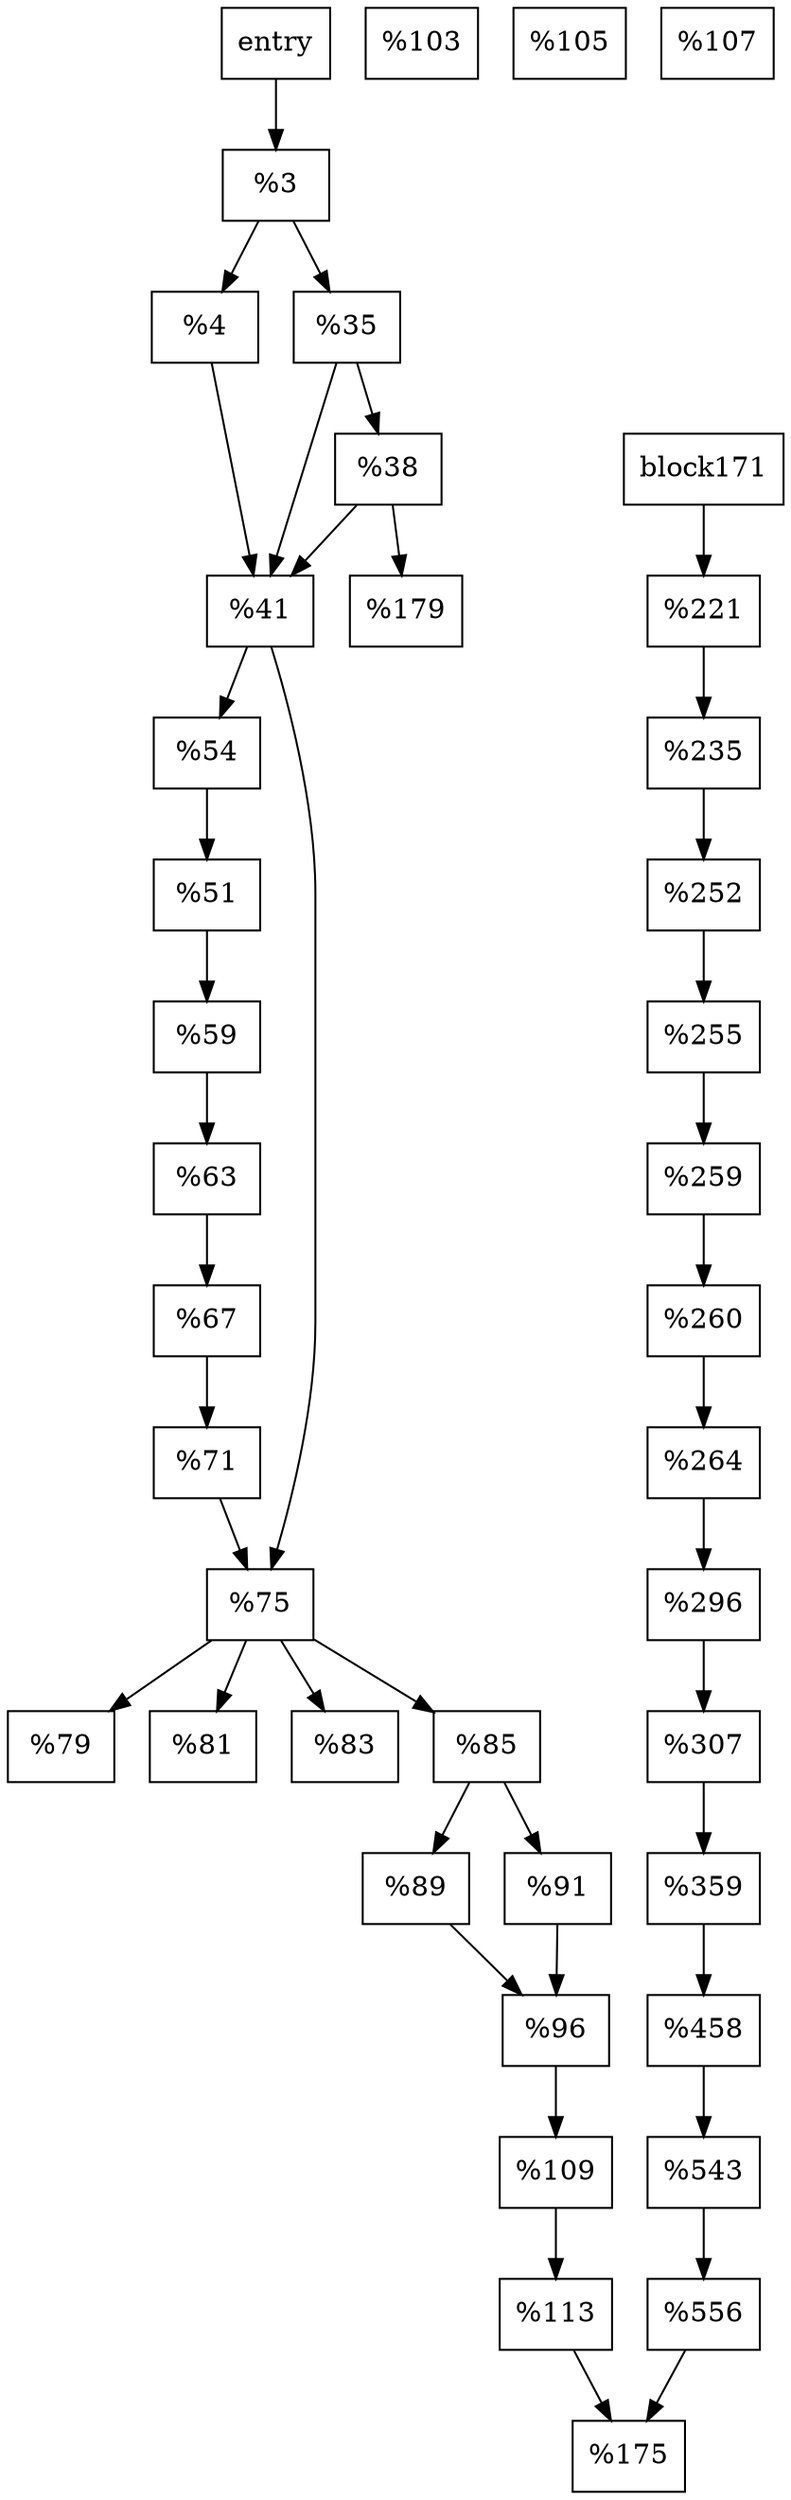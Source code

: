 digraph CFG {
    node [shape=box];

    // Nodes
    entry [label="entry"];
    block3 [label="%3"];
    block4 [label="%4"];
    block35 [label="%35"];
    block38 [label="%38"];
    block41 [label="%41"];
    block51 [label="%51"];
    block54 [label="%54"];
    block59 [label="%59"];
    block63 [label="%63"];
    block67 [label="%67"];
    block71 [label="%71"];
    block75 [label="%75"];
    block79 [label="%79"];
    block81 [label="%81"];
    block83 [label="%83"];
    block85 [label="%85"];
    block89 [label="%89"];
    block91 [label="%91"];
    block96 [label="%96"];
    block103 [label="%103"];
    block105 [label="%105"];
    block107 [label="%107"];
    block109 [label="%109"];
    block113 [label="%113"];
    block175 [label="%175"];
    block179 [label="%179"];
    block221 [label="%221"];
    block235 [label="%235"];
    block252 [label="%252"];
    block255 [label="%255"];
    block259 [label="%259"];
    block260 [label="%260"];
    block264 [label="%264"];
    block296 [label="%296"];
    block307 [label="%307"];
    block359 [label="%359"];
    block458 [label="%458"];
    block543 [label="%543"];
    block556 [label="%556"];
    
    // Edges
    entry -> block3;
    block3 -> block4;
    block3 -> block35;
    block4 -> block41;
    block35 -> block41;
    block35 -> block38;
    block38 -> block179;
    block38 -> block41;
    block41 -> block75;
    block41 -> block54;
    block54 -> block51;
    block51 -> block59;
    block59 -> block63;
    block63 -> block67;
    block67 -> block71;
    block71 -> block75;
    block75 -> block79;
    block75 -> block81;
    block75 -> block83;
    block75 -> block85;
    block85 -> block89;
    block85 -> block91;
    block89 -> block96;
    block91 -> block96;
    block96 -> block109;
    block109 -> block113;
    block113 -> block175;
    block171 -> block221;
    block221 -> block235;
    block235 -> block252;
    block252 -> block255;
    block255 -> block259;
    block259 -> block260;
    block260 -> block264;
    block264 -> block296;
    block296 -> block307;
    block307 -> block359;
    block359 -> block458;
    block458 -> block543;
    block543 -> block556;
    block556 -> block175;
}